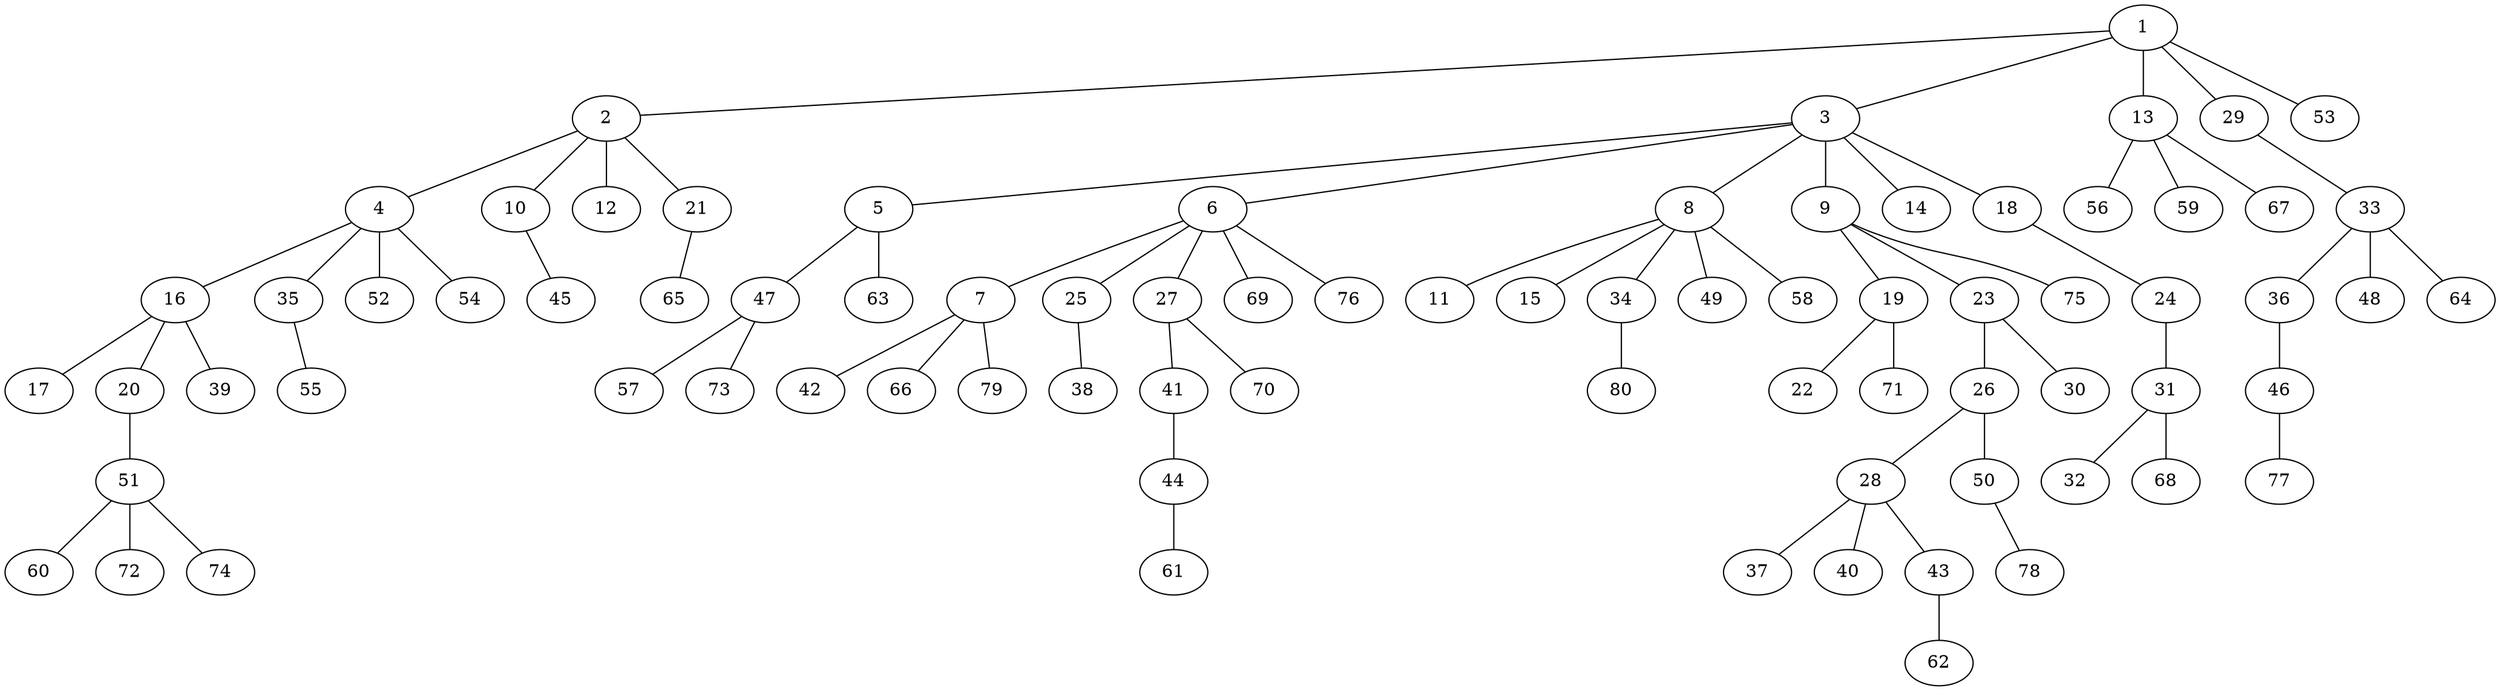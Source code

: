graph graphname {1--2
1--3
1--13
1--29
1--53
2--4
2--10
2--12
2--21
3--5
3--6
3--8
3--9
3--14
3--18
4--16
4--35
4--52
4--54
5--47
5--63
6--7
6--25
6--27
6--69
6--76
7--42
7--66
7--79
8--11
8--15
8--34
8--49
8--58
9--19
9--23
9--75
10--45
13--56
13--59
13--67
16--17
16--20
16--39
18--24
19--22
19--71
20--51
21--65
23--26
23--30
24--31
25--38
26--28
26--50
27--41
27--70
28--37
28--40
28--43
29--33
31--32
31--68
33--36
33--48
33--64
34--80
35--55
36--46
41--44
43--62
44--61
46--77
47--57
47--73
50--78
51--60
51--72
51--74
}